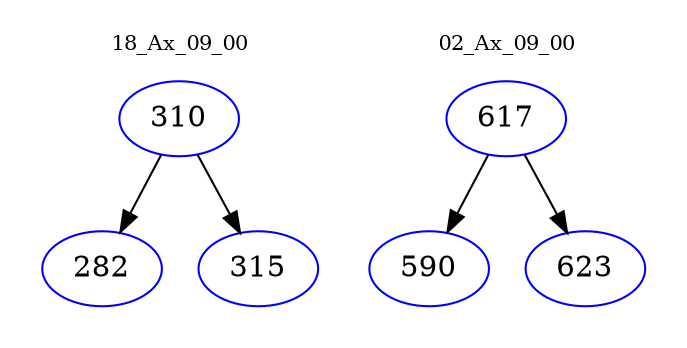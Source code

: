 digraph{
subgraph cluster_0 {
color = white
label = "18_Ax_09_00";
fontsize=10;
T0_310 [label="310", color="blue"]
T0_310 -> T0_282 [color="black"]
T0_282 [label="282", color="blue"]
T0_310 -> T0_315 [color="black"]
T0_315 [label="315", color="blue"]
}
subgraph cluster_1 {
color = white
label = "02_Ax_09_00";
fontsize=10;
T1_617 [label="617", color="blue"]
T1_617 -> T1_590 [color="black"]
T1_590 [label="590", color="blue"]
T1_617 -> T1_623 [color="black"]
T1_623 [label="623", color="blue"]
}
}
